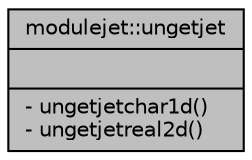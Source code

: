 digraph "modulejet::ungetjet"
{
 // LATEX_PDF_SIZE
  edge [fontname="Helvetica",fontsize="10",labelfontname="Helvetica",labelfontsize="10"];
  node [fontname="Helvetica",fontsize="10",shape=record];
  Node1 [label="{modulejet::ungetjet\n||- ungetjetchar1d()\l- ungetjetreal2d()\l}",height=0.2,width=0.4,color="black", fillcolor="grey75", style="filled", fontcolor="black",tooltip=" "];
}
